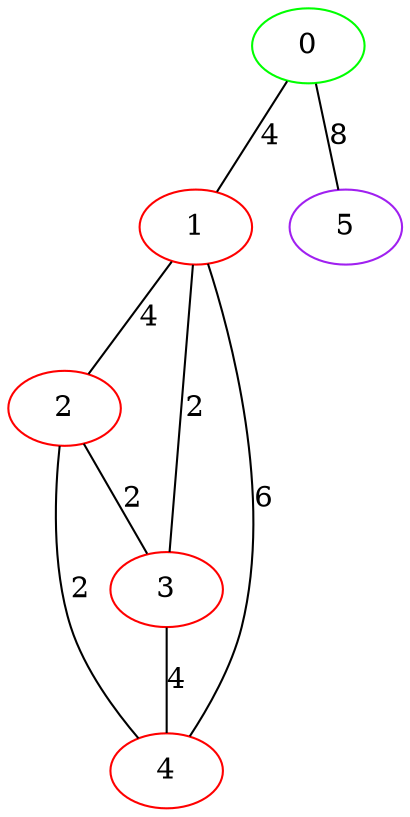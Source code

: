 graph "" {
0 [color=green, weight=2];
1 [color=red, weight=1];
2 [color=red, weight=1];
3 [color=red, weight=1];
4 [color=red, weight=1];
5 [color=purple, weight=4];
0 -- 1  [key=0, label=4];
0 -- 5  [key=0, label=8];
1 -- 2  [key=0, label=4];
1 -- 3  [key=0, label=2];
1 -- 4  [key=0, label=6];
2 -- 3  [key=0, label=2];
2 -- 4  [key=0, label=2];
3 -- 4  [key=0, label=4];
}
